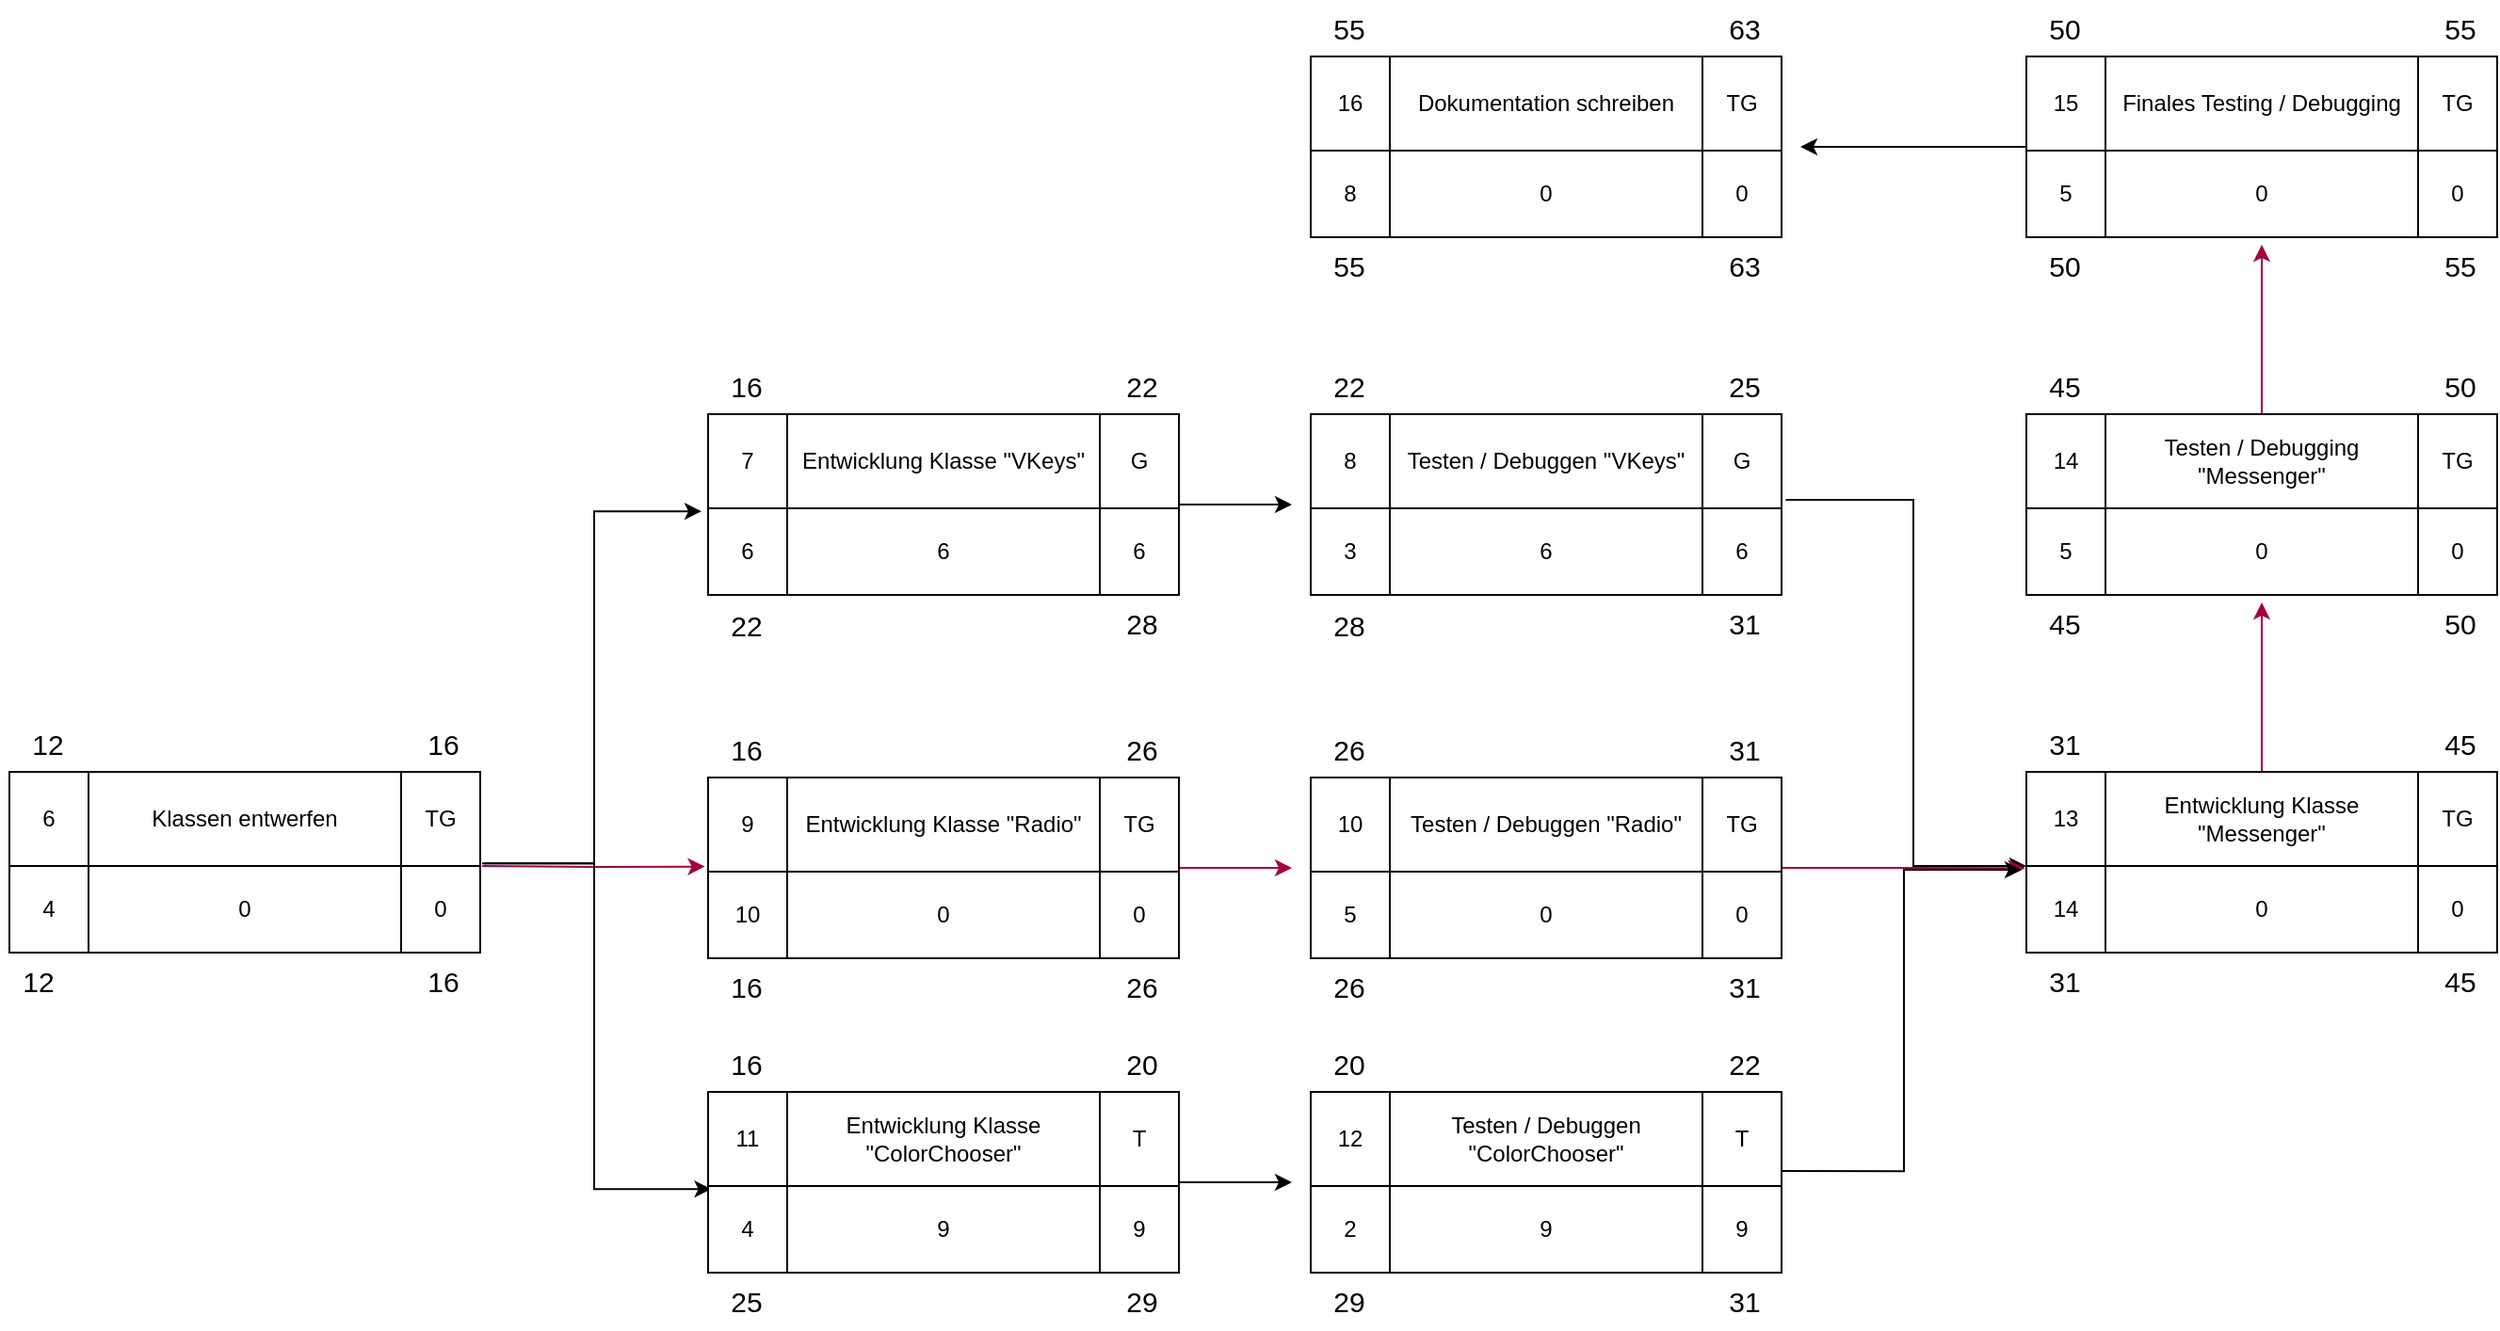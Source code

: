 <mxfile version="20.8.5" type="device"><diagram id="IZnDAe7LACGxGKt0NqC0" name="Seite-1"><mxGraphModel dx="1387" dy="796" grid="1" gridSize="10" guides="1" tooltips="1" connect="1" arrows="1" fold="1" page="1" pageScale="1" pageWidth="827" pageHeight="1169" math="0" shadow="0"><root><mxCell id="0"/><mxCell id="1" parent="0"/><mxCell id="nEmXwftQID9QeCHpnk4S-158" style="edgeStyle=orthogonalEdgeStyle;rounded=0;orthogonalLoop=1;jettySize=auto;html=1;entryX=-0.007;entryY=0.946;entryDx=0;entryDy=0;entryPerimeter=0;fillColor=#d80073;strokeColor=#A50040;" parent="1" target="nEmXwftQID9QeCHpnk4S-204" edge="1"><mxGeometry relative="1" as="geometry"><mxPoint x="396" y="598.0" as="targetPoint"/><mxPoint x="286" y="600" as="sourcePoint"/></mxGeometry></mxCell><mxCell id="nEmXwftQID9QeCHpnk4S-159" style="edgeStyle=orthogonalEdgeStyle;rounded=0;orthogonalLoop=1;jettySize=auto;html=1;entryX=-0.014;entryY=0.035;entryDx=0;entryDy=0;entryPerimeter=0;exitX=1.008;exitY=-0.031;exitDx=0;exitDy=0;exitPerimeter=0;" parent="1" source="nEmXwftQID9QeCHpnk4S-166" target="nEmXwftQID9QeCHpnk4S-180" edge="1"><mxGeometry relative="1" as="geometry"/></mxCell><mxCell id="nEmXwftQID9QeCHpnk4S-160" style="edgeStyle=orthogonalEdgeStyle;rounded=0;orthogonalLoop=1;jettySize=auto;html=1;entryX=0.007;entryY=0.035;entryDx=0;entryDy=0;entryPerimeter=0;exitX=1.004;exitY=-0.031;exitDx=0;exitDy=0;exitPerimeter=0;" parent="1" source="nEmXwftQID9QeCHpnk4S-166" target="nEmXwftQID9QeCHpnk4S-194" edge="1"><mxGeometry relative="1" as="geometry"/></mxCell><mxCell id="nEmXwftQID9QeCHpnk4S-161" value="" style="shape=table;html=1;whiteSpace=wrap;startSize=0;container=1;collapsible=0;childLayout=tableLayout;labelBackgroundColor=none;" parent="1" vertex="1"><mxGeometry x="35" y="550" width="250" height="96" as="geometry"/></mxCell><mxCell id="nEmXwftQID9QeCHpnk4S-162" value="" style="shape=tableRow;horizontal=0;startSize=0;swimlaneHead=0;swimlaneBody=0;top=0;left=0;bottom=0;right=0;collapsible=0;dropTarget=0;fillColor=none;points=[[0,0.5],[1,0.5]];portConstraint=eastwest;labelBackgroundColor=none;" parent="nEmXwftQID9QeCHpnk4S-161" vertex="1"><mxGeometry width="250" height="50" as="geometry"/></mxCell><mxCell id="nEmXwftQID9QeCHpnk4S-163" value="6" style="shape=partialRectangle;html=1;whiteSpace=wrap;connectable=0;fillColor=none;top=0;left=0;bottom=0;right=0;overflow=hidden;labelBackgroundColor=none;" parent="nEmXwftQID9QeCHpnk4S-162" vertex="1"><mxGeometry width="42" height="50" as="geometry"><mxRectangle width="42" height="50" as="alternateBounds"/></mxGeometry></mxCell><mxCell id="nEmXwftQID9QeCHpnk4S-164" value="Klassen entwerfen" style="shape=partialRectangle;html=1;whiteSpace=wrap;connectable=0;fillColor=none;top=0;left=0;bottom=0;right=0;overflow=hidden;labelBackgroundColor=none;" parent="nEmXwftQID9QeCHpnk4S-162" vertex="1"><mxGeometry x="42" width="166" height="50" as="geometry"><mxRectangle width="166" height="50" as="alternateBounds"/></mxGeometry></mxCell><mxCell id="nEmXwftQID9QeCHpnk4S-165" value="TG" style="shape=partialRectangle;html=1;whiteSpace=wrap;connectable=0;fillColor=none;top=0;left=0;bottom=0;right=0;overflow=hidden;labelBackgroundColor=none;" parent="nEmXwftQID9QeCHpnk4S-162" vertex="1"><mxGeometry x="208" width="42" height="50" as="geometry"><mxRectangle width="42" height="50" as="alternateBounds"/></mxGeometry></mxCell><mxCell id="nEmXwftQID9QeCHpnk4S-166" value="" style="shape=tableRow;horizontal=0;startSize=0;swimlaneHead=0;swimlaneBody=0;top=0;left=0;bottom=0;right=0;collapsible=0;dropTarget=0;fillColor=none;points=[[0,0.5],[1,0.5]];portConstraint=eastwest;labelBackgroundColor=none;" parent="nEmXwftQID9QeCHpnk4S-161" vertex="1"><mxGeometry y="50" width="250" height="46" as="geometry"/></mxCell><mxCell id="nEmXwftQID9QeCHpnk4S-167" value="4" style="shape=partialRectangle;html=1;whiteSpace=wrap;connectable=0;fillColor=none;top=0;left=0;bottom=0;right=0;overflow=hidden;labelBackgroundColor=none;" parent="nEmXwftQID9QeCHpnk4S-166" vertex="1"><mxGeometry width="42" height="46" as="geometry"><mxRectangle width="42" height="46" as="alternateBounds"/></mxGeometry></mxCell><mxCell id="nEmXwftQID9QeCHpnk4S-168" value="0" style="shape=partialRectangle;html=1;whiteSpace=wrap;connectable=0;fillColor=none;top=0;left=0;bottom=0;right=0;overflow=hidden;labelBackgroundColor=none;" parent="nEmXwftQID9QeCHpnk4S-166" vertex="1"><mxGeometry x="42" width="166" height="46" as="geometry"><mxRectangle width="166" height="46" as="alternateBounds"/></mxGeometry></mxCell><mxCell id="nEmXwftQID9QeCHpnk4S-169" value="0" style="shape=partialRectangle;html=1;whiteSpace=wrap;connectable=0;fillColor=none;top=0;left=0;bottom=0;right=0;overflow=hidden;labelBackgroundColor=none;" parent="nEmXwftQID9QeCHpnk4S-166" vertex="1"><mxGeometry x="208" width="42" height="46" as="geometry"><mxRectangle width="42" height="46" as="alternateBounds"/></mxGeometry></mxCell><mxCell id="nEmXwftQID9QeCHpnk4S-170" value="12" style="text;html=1;align=center;verticalAlign=middle;resizable=0;points=[];autosize=1;strokeColor=none;fillColor=none;fontSize=15;labelBackgroundColor=none;" parent="1" vertex="1"><mxGeometry x="35" y="520" width="40" height="30" as="geometry"/></mxCell><mxCell id="nEmXwftQID9QeCHpnk4S-171" value="12" style="text;html=1;align=center;verticalAlign=middle;resizable=0;points=[];autosize=1;strokeColor=none;fillColor=none;fontSize=15;labelBackgroundColor=none;" parent="1" vertex="1"><mxGeometry x="30" y="646" width="40" height="30" as="geometry"/></mxCell><mxCell id="nEmXwftQID9QeCHpnk4S-172" value="16" style="text;html=1;align=center;verticalAlign=middle;resizable=0;points=[];autosize=1;strokeColor=none;fillColor=none;fontSize=15;labelBackgroundColor=none;" parent="1" vertex="1"><mxGeometry x="245" y="646" width="40" height="30" as="geometry"/></mxCell><mxCell id="nEmXwftQID9QeCHpnk4S-173" value="16" style="text;html=1;align=center;verticalAlign=middle;resizable=0;points=[];autosize=1;strokeColor=none;fillColor=none;fontSize=15;labelBackgroundColor=none;" parent="1" vertex="1"><mxGeometry x="245" y="520" width="40" height="30" as="geometry"/></mxCell><mxCell id="nEmXwftQID9QeCHpnk4S-174" style="edgeStyle=orthogonalEdgeStyle;rounded=0;orthogonalLoop=1;jettySize=auto;html=1;" parent="1" source="nEmXwftQID9QeCHpnk4S-175" edge="1"><mxGeometry relative="1" as="geometry"><mxPoint x="716" y="408" as="targetPoint"/></mxGeometry></mxCell><mxCell id="nEmXwftQID9QeCHpnk4S-175" value="" style="shape=table;html=1;whiteSpace=wrap;startSize=0;container=1;collapsible=0;childLayout=tableLayout;labelBackgroundColor=none;" parent="1" vertex="1"><mxGeometry x="406" y="360" width="250" height="96" as="geometry"/></mxCell><mxCell id="nEmXwftQID9QeCHpnk4S-176" value="" style="shape=tableRow;horizontal=0;startSize=0;swimlaneHead=0;swimlaneBody=0;top=0;left=0;bottom=0;right=0;collapsible=0;dropTarget=0;fillColor=none;points=[[0,0.5],[1,0.5]];portConstraint=eastwest;labelBackgroundColor=none;" parent="nEmXwftQID9QeCHpnk4S-175" vertex="1"><mxGeometry width="250" height="50" as="geometry"/></mxCell><mxCell id="nEmXwftQID9QeCHpnk4S-177" value="7" style="shape=partialRectangle;html=1;whiteSpace=wrap;connectable=0;fillColor=none;top=0;left=0;bottom=0;right=0;overflow=hidden;labelBackgroundColor=none;" parent="nEmXwftQID9QeCHpnk4S-176" vertex="1"><mxGeometry width="42" height="50" as="geometry"><mxRectangle width="42" height="50" as="alternateBounds"/></mxGeometry></mxCell><mxCell id="nEmXwftQID9QeCHpnk4S-178" value="Entwicklung Klasse &quot;VKeys&quot;" style="shape=partialRectangle;html=1;whiteSpace=wrap;connectable=0;fillColor=none;top=0;left=0;bottom=0;right=0;overflow=hidden;labelBackgroundColor=none;" parent="nEmXwftQID9QeCHpnk4S-176" vertex="1"><mxGeometry x="42" width="166" height="50" as="geometry"><mxRectangle width="166" height="50" as="alternateBounds"/></mxGeometry></mxCell><mxCell id="nEmXwftQID9QeCHpnk4S-179" value="G" style="shape=partialRectangle;html=1;whiteSpace=wrap;connectable=0;fillColor=none;top=0;left=0;bottom=0;right=0;overflow=hidden;labelBackgroundColor=none;" parent="nEmXwftQID9QeCHpnk4S-176" vertex="1"><mxGeometry x="208" width="42" height="50" as="geometry"><mxRectangle width="42" height="50" as="alternateBounds"/></mxGeometry></mxCell><mxCell id="nEmXwftQID9QeCHpnk4S-180" value="" style="shape=tableRow;horizontal=0;startSize=0;swimlaneHead=0;swimlaneBody=0;top=0;left=0;bottom=0;right=0;collapsible=0;dropTarget=0;fillColor=none;points=[[0,0.5],[1,0.5]];portConstraint=eastwest;labelBackgroundColor=none;" parent="nEmXwftQID9QeCHpnk4S-175" vertex="1"><mxGeometry y="50" width="250" height="46" as="geometry"/></mxCell><mxCell id="nEmXwftQID9QeCHpnk4S-181" value="6" style="shape=partialRectangle;html=1;whiteSpace=wrap;connectable=0;fillColor=none;top=0;left=0;bottom=0;right=0;overflow=hidden;labelBackgroundColor=none;" parent="nEmXwftQID9QeCHpnk4S-180" vertex="1"><mxGeometry width="42" height="46" as="geometry"><mxRectangle width="42" height="46" as="alternateBounds"/></mxGeometry></mxCell><mxCell id="nEmXwftQID9QeCHpnk4S-182" value="6" style="shape=partialRectangle;html=1;whiteSpace=wrap;connectable=0;fillColor=none;top=0;left=0;bottom=0;right=0;overflow=hidden;labelBackgroundColor=none;" parent="nEmXwftQID9QeCHpnk4S-180" vertex="1"><mxGeometry x="42" width="166" height="46" as="geometry"><mxRectangle width="166" height="46" as="alternateBounds"/></mxGeometry></mxCell><mxCell id="nEmXwftQID9QeCHpnk4S-183" value="6" style="shape=partialRectangle;html=1;whiteSpace=wrap;connectable=0;fillColor=none;top=0;left=0;bottom=0;right=0;overflow=hidden;labelBackgroundColor=none;" parent="nEmXwftQID9QeCHpnk4S-180" vertex="1"><mxGeometry x="208" width="42" height="46" as="geometry"><mxRectangle width="42" height="46" as="alternateBounds"/></mxGeometry></mxCell><mxCell id="nEmXwftQID9QeCHpnk4S-184" value="16" style="text;html=1;align=center;verticalAlign=middle;resizable=0;points=[];autosize=1;strokeColor=none;fillColor=none;fontSize=15;labelBackgroundColor=none;" parent="1" vertex="1"><mxGeometry x="406" y="330" width="40" height="30" as="geometry"/></mxCell><mxCell id="nEmXwftQID9QeCHpnk4S-185" value="22" style="text;html=1;align=center;verticalAlign=middle;resizable=0;points=[];autosize=1;strokeColor=none;fillColor=none;fontSize=15;labelBackgroundColor=none;" parent="1" vertex="1"><mxGeometry x="406" y="457" width="40" height="30" as="geometry"/></mxCell><mxCell id="nEmXwftQID9QeCHpnk4S-186" value="28" style="text;html=1;align=center;verticalAlign=middle;resizable=0;points=[];autosize=1;strokeColor=none;fillColor=none;fontSize=15;labelBackgroundColor=none;" parent="1" vertex="1"><mxGeometry x="616" y="456" width="40" height="30" as="geometry"/></mxCell><mxCell id="nEmXwftQID9QeCHpnk4S-187" value="22" style="text;html=1;align=center;verticalAlign=middle;resizable=0;points=[];autosize=1;strokeColor=none;fillColor=none;fontSize=15;labelBackgroundColor=none;" parent="1" vertex="1"><mxGeometry x="616" y="330" width="40" height="30" as="geometry"/></mxCell><mxCell id="nEmXwftQID9QeCHpnk4S-188" style="edgeStyle=orthogonalEdgeStyle;rounded=0;orthogonalLoop=1;jettySize=auto;html=1;" parent="1" source="nEmXwftQID9QeCHpnk4S-189" edge="1"><mxGeometry relative="1" as="geometry"><mxPoint x="716" y="768" as="targetPoint"/></mxGeometry></mxCell><mxCell id="nEmXwftQID9QeCHpnk4S-189" value="" style="shape=table;html=1;whiteSpace=wrap;startSize=0;container=1;collapsible=0;childLayout=tableLayout;labelBackgroundColor=none;" parent="1" vertex="1"><mxGeometry x="406" y="720" width="250" height="96" as="geometry"/></mxCell><mxCell id="nEmXwftQID9QeCHpnk4S-190" value="" style="shape=tableRow;horizontal=0;startSize=0;swimlaneHead=0;swimlaneBody=0;top=0;left=0;bottom=0;right=0;collapsible=0;dropTarget=0;fillColor=none;points=[[0,0.5],[1,0.5]];portConstraint=eastwest;labelBackgroundColor=none;" parent="nEmXwftQID9QeCHpnk4S-189" vertex="1"><mxGeometry width="250" height="50" as="geometry"/></mxCell><mxCell id="nEmXwftQID9QeCHpnk4S-191" value="11" style="shape=partialRectangle;html=1;whiteSpace=wrap;connectable=0;fillColor=none;top=0;left=0;bottom=0;right=0;overflow=hidden;labelBackgroundColor=none;" parent="nEmXwftQID9QeCHpnk4S-190" vertex="1"><mxGeometry width="42" height="50" as="geometry"><mxRectangle width="42" height="50" as="alternateBounds"/></mxGeometry></mxCell><mxCell id="nEmXwftQID9QeCHpnk4S-192" value="Entwicklung Klasse &quot;ColorChooser&quot;" style="shape=partialRectangle;html=1;whiteSpace=wrap;connectable=0;fillColor=none;top=0;left=0;bottom=0;right=0;overflow=hidden;labelBackgroundColor=none;" parent="nEmXwftQID9QeCHpnk4S-190" vertex="1"><mxGeometry x="42" width="166" height="50" as="geometry"><mxRectangle width="166" height="50" as="alternateBounds"/></mxGeometry></mxCell><mxCell id="nEmXwftQID9QeCHpnk4S-193" value="T" style="shape=partialRectangle;html=1;whiteSpace=wrap;connectable=0;fillColor=none;top=0;left=0;bottom=0;right=0;overflow=hidden;labelBackgroundColor=none;" parent="nEmXwftQID9QeCHpnk4S-190" vertex="1"><mxGeometry x="208" width="42" height="50" as="geometry"><mxRectangle width="42" height="50" as="alternateBounds"/></mxGeometry></mxCell><mxCell id="nEmXwftQID9QeCHpnk4S-194" value="" style="shape=tableRow;horizontal=0;startSize=0;swimlaneHead=0;swimlaneBody=0;top=0;left=0;bottom=0;right=0;collapsible=0;dropTarget=0;fillColor=none;points=[[0,0.5],[1,0.5]];portConstraint=eastwest;labelBackgroundColor=none;" parent="nEmXwftQID9QeCHpnk4S-189" vertex="1"><mxGeometry y="50" width="250" height="46" as="geometry"/></mxCell><mxCell id="nEmXwftQID9QeCHpnk4S-195" value="4" style="shape=partialRectangle;html=1;whiteSpace=wrap;connectable=0;fillColor=none;top=0;left=0;bottom=0;right=0;overflow=hidden;labelBackgroundColor=none;" parent="nEmXwftQID9QeCHpnk4S-194" vertex="1"><mxGeometry width="42" height="46" as="geometry"><mxRectangle width="42" height="46" as="alternateBounds"/></mxGeometry></mxCell><mxCell id="nEmXwftQID9QeCHpnk4S-196" value="9" style="shape=partialRectangle;html=1;whiteSpace=wrap;connectable=0;fillColor=none;top=0;left=0;bottom=0;right=0;overflow=hidden;labelBackgroundColor=none;" parent="nEmXwftQID9QeCHpnk4S-194" vertex="1"><mxGeometry x="42" width="166" height="46" as="geometry"><mxRectangle width="166" height="46" as="alternateBounds"/></mxGeometry></mxCell><mxCell id="nEmXwftQID9QeCHpnk4S-197" value="9" style="shape=partialRectangle;html=1;whiteSpace=wrap;connectable=0;fillColor=none;top=0;left=0;bottom=0;right=0;overflow=hidden;labelBackgroundColor=none;" parent="nEmXwftQID9QeCHpnk4S-194" vertex="1"><mxGeometry x="208" width="42" height="46" as="geometry"><mxRectangle width="42" height="46" as="alternateBounds"/></mxGeometry></mxCell><mxCell id="nEmXwftQID9QeCHpnk4S-198" value="16" style="text;html=1;align=center;verticalAlign=middle;resizable=0;points=[];autosize=1;strokeColor=none;fillColor=none;fontSize=15;labelBackgroundColor=none;" parent="1" vertex="1"><mxGeometry x="406" y="690" width="40" height="30" as="geometry"/></mxCell><mxCell id="nEmXwftQID9QeCHpnk4S-199" value="25" style="text;html=1;align=center;verticalAlign=middle;resizable=0;points=[];autosize=1;strokeColor=none;fillColor=none;fontSize=15;labelBackgroundColor=none;" parent="1" vertex="1"><mxGeometry x="406" y="816" width="40" height="30" as="geometry"/></mxCell><mxCell id="nEmXwftQID9QeCHpnk4S-200" value="29" style="text;html=1;align=center;verticalAlign=middle;resizable=0;points=[];autosize=1;strokeColor=none;fillColor=none;fontSize=15;labelBackgroundColor=none;" parent="1" vertex="1"><mxGeometry x="616" y="816" width="40" height="30" as="geometry"/></mxCell><mxCell id="nEmXwftQID9QeCHpnk4S-201" value="20" style="text;html=1;align=center;verticalAlign=middle;resizable=0;points=[];autosize=1;strokeColor=none;fillColor=none;fontSize=15;labelBackgroundColor=none;" parent="1" vertex="1"><mxGeometry x="616" y="690" width="40" height="30" as="geometry"/></mxCell><mxCell id="nEmXwftQID9QeCHpnk4S-202" style="edgeStyle=orthogonalEdgeStyle;rounded=0;orthogonalLoop=1;jettySize=auto;html=1;fillColor=#d80073;strokeColor=#A50040;" parent="1" source="nEmXwftQID9QeCHpnk4S-203" edge="1"><mxGeometry relative="1" as="geometry"><mxPoint x="716" y="601" as="targetPoint"/></mxGeometry></mxCell><mxCell id="nEmXwftQID9QeCHpnk4S-203" value="" style="shape=table;html=1;whiteSpace=wrap;startSize=0;container=1;collapsible=0;childLayout=tableLayout;labelBackgroundColor=none;" parent="1" vertex="1"><mxGeometry x="406" y="553" width="250" height="96" as="geometry"/></mxCell><mxCell id="nEmXwftQID9QeCHpnk4S-204" value="" style="shape=tableRow;horizontal=0;startSize=0;swimlaneHead=0;swimlaneBody=0;top=0;left=0;bottom=0;right=0;collapsible=0;dropTarget=0;fillColor=none;points=[[0,0.5],[1,0.5]];portConstraint=eastwest;labelBackgroundColor=none;" parent="nEmXwftQID9QeCHpnk4S-203" vertex="1"><mxGeometry width="250" height="50" as="geometry"/></mxCell><mxCell id="nEmXwftQID9QeCHpnk4S-205" value="9" style="shape=partialRectangle;html=1;whiteSpace=wrap;connectable=0;fillColor=none;top=0;left=0;bottom=0;right=0;overflow=hidden;labelBackgroundColor=none;" parent="nEmXwftQID9QeCHpnk4S-204" vertex="1"><mxGeometry width="42" height="50" as="geometry"><mxRectangle width="42" height="50" as="alternateBounds"/></mxGeometry></mxCell><mxCell id="nEmXwftQID9QeCHpnk4S-206" value="Entwicklung Klasse &quot;Radio&quot;" style="shape=partialRectangle;html=1;whiteSpace=wrap;connectable=0;fillColor=none;top=0;left=0;bottom=0;right=0;overflow=hidden;labelBackgroundColor=none;" parent="nEmXwftQID9QeCHpnk4S-204" vertex="1"><mxGeometry x="42" width="166" height="50" as="geometry"><mxRectangle width="166" height="50" as="alternateBounds"/></mxGeometry></mxCell><mxCell id="nEmXwftQID9QeCHpnk4S-207" value="TG" style="shape=partialRectangle;html=1;whiteSpace=wrap;connectable=0;fillColor=none;top=0;left=0;bottom=0;right=0;overflow=hidden;labelBackgroundColor=none;" parent="nEmXwftQID9QeCHpnk4S-204" vertex="1"><mxGeometry x="208" width="42" height="50" as="geometry"><mxRectangle width="42" height="50" as="alternateBounds"/></mxGeometry></mxCell><mxCell id="nEmXwftQID9QeCHpnk4S-208" value="" style="shape=tableRow;horizontal=0;startSize=0;swimlaneHead=0;swimlaneBody=0;top=0;left=0;bottom=0;right=0;collapsible=0;dropTarget=0;fillColor=none;points=[[0,0.5],[1,0.5]];portConstraint=eastwest;labelBackgroundColor=none;" parent="nEmXwftQID9QeCHpnk4S-203" vertex="1"><mxGeometry y="50" width="250" height="46" as="geometry"/></mxCell><mxCell id="nEmXwftQID9QeCHpnk4S-209" value="10" style="shape=partialRectangle;html=1;whiteSpace=wrap;connectable=0;fillColor=none;top=0;left=0;bottom=0;right=0;overflow=hidden;labelBackgroundColor=none;" parent="nEmXwftQID9QeCHpnk4S-208" vertex="1"><mxGeometry width="42" height="46" as="geometry"><mxRectangle width="42" height="46" as="alternateBounds"/></mxGeometry></mxCell><mxCell id="nEmXwftQID9QeCHpnk4S-210" value="0" style="shape=partialRectangle;html=1;whiteSpace=wrap;connectable=0;fillColor=none;top=0;left=0;bottom=0;right=0;overflow=hidden;labelBackgroundColor=none;" parent="nEmXwftQID9QeCHpnk4S-208" vertex="1"><mxGeometry x="42" width="166" height="46" as="geometry"><mxRectangle width="166" height="46" as="alternateBounds"/></mxGeometry></mxCell><mxCell id="nEmXwftQID9QeCHpnk4S-211" value="0" style="shape=partialRectangle;html=1;whiteSpace=wrap;connectable=0;fillColor=none;top=0;left=0;bottom=0;right=0;overflow=hidden;labelBackgroundColor=none;" parent="nEmXwftQID9QeCHpnk4S-208" vertex="1"><mxGeometry x="208" width="42" height="46" as="geometry"><mxRectangle width="42" height="46" as="alternateBounds"/></mxGeometry></mxCell><mxCell id="nEmXwftQID9QeCHpnk4S-212" value="16" style="text;html=1;align=center;verticalAlign=middle;resizable=0;points=[];autosize=1;strokeColor=none;fillColor=none;fontSize=15;labelBackgroundColor=none;" parent="1" vertex="1"><mxGeometry x="406" y="523" width="40" height="30" as="geometry"/></mxCell><mxCell id="nEmXwftQID9QeCHpnk4S-213" value="16" style="text;html=1;align=center;verticalAlign=middle;resizable=0;points=[];autosize=1;strokeColor=none;fillColor=none;fontSize=15;labelBackgroundColor=none;" parent="1" vertex="1"><mxGeometry x="406" y="649" width="40" height="30" as="geometry"/></mxCell><mxCell id="nEmXwftQID9QeCHpnk4S-214" value="26" style="text;html=1;align=center;verticalAlign=middle;resizable=0;points=[];autosize=1;strokeColor=none;fillColor=none;fontSize=15;labelBackgroundColor=none;" parent="1" vertex="1"><mxGeometry x="616" y="649" width="40" height="30" as="geometry"/></mxCell><mxCell id="nEmXwftQID9QeCHpnk4S-215" value="26" style="text;html=1;align=center;verticalAlign=middle;resizable=0;points=[];autosize=1;strokeColor=none;fillColor=none;fontSize=15;labelBackgroundColor=none;" parent="1" vertex="1"><mxGeometry x="616" y="523" width="40" height="30" as="geometry"/></mxCell><mxCell id="nEmXwftQID9QeCHpnk4S-216" style="edgeStyle=orthogonalEdgeStyle;rounded=0;orthogonalLoop=1;jettySize=auto;html=1;fillColor=#d80073;strokeColor=#A50040;" parent="1" source="nEmXwftQID9QeCHpnk4S-217" edge="1"><mxGeometry relative="1" as="geometry"><mxPoint x="1231" y="460" as="targetPoint"/></mxGeometry></mxCell><mxCell id="nEmXwftQID9QeCHpnk4S-217" value="" style="shape=table;html=1;whiteSpace=wrap;startSize=0;container=1;collapsible=0;childLayout=tableLayout;labelBackgroundColor=none;" parent="1" vertex="1"><mxGeometry x="1106" y="550" width="250" height="96" as="geometry"/></mxCell><mxCell id="nEmXwftQID9QeCHpnk4S-218" value="" style="shape=tableRow;horizontal=0;startSize=0;swimlaneHead=0;swimlaneBody=0;top=0;left=0;bottom=0;right=0;collapsible=0;dropTarget=0;fillColor=none;points=[[0,0.5],[1,0.5]];portConstraint=eastwest;labelBackgroundColor=none;" parent="nEmXwftQID9QeCHpnk4S-217" vertex="1"><mxGeometry width="250" height="50" as="geometry"/></mxCell><mxCell id="nEmXwftQID9QeCHpnk4S-219" value="13" style="shape=partialRectangle;html=1;whiteSpace=wrap;connectable=0;fillColor=none;top=0;left=0;bottom=0;right=0;overflow=hidden;labelBackgroundColor=none;" parent="nEmXwftQID9QeCHpnk4S-218" vertex="1"><mxGeometry width="42" height="50" as="geometry"><mxRectangle width="42" height="50" as="alternateBounds"/></mxGeometry></mxCell><mxCell id="nEmXwftQID9QeCHpnk4S-220" value="Entwicklung Klasse &quot;Messenger&quot;" style="shape=partialRectangle;html=1;whiteSpace=wrap;connectable=0;fillColor=none;top=0;left=0;bottom=0;right=0;overflow=hidden;labelBackgroundColor=none;" parent="nEmXwftQID9QeCHpnk4S-218" vertex="1"><mxGeometry x="42" width="166" height="50" as="geometry"><mxRectangle width="166" height="50" as="alternateBounds"/></mxGeometry></mxCell><mxCell id="nEmXwftQID9QeCHpnk4S-221" value="TG" style="shape=partialRectangle;html=1;whiteSpace=wrap;connectable=0;fillColor=none;top=0;left=0;bottom=0;right=0;overflow=hidden;labelBackgroundColor=none;" parent="nEmXwftQID9QeCHpnk4S-218" vertex="1"><mxGeometry x="208" width="42" height="50" as="geometry"><mxRectangle width="42" height="50" as="alternateBounds"/></mxGeometry></mxCell><mxCell id="nEmXwftQID9QeCHpnk4S-222" value="" style="shape=tableRow;horizontal=0;startSize=0;swimlaneHead=0;swimlaneBody=0;top=0;left=0;bottom=0;right=0;collapsible=0;dropTarget=0;fillColor=none;points=[[0,0.5],[1,0.5]];portConstraint=eastwest;labelBackgroundColor=none;" parent="nEmXwftQID9QeCHpnk4S-217" vertex="1"><mxGeometry y="50" width="250" height="46" as="geometry"/></mxCell><mxCell id="nEmXwftQID9QeCHpnk4S-223" value="14" style="shape=partialRectangle;html=1;whiteSpace=wrap;connectable=0;fillColor=none;top=0;left=0;bottom=0;right=0;overflow=hidden;labelBackgroundColor=none;" parent="nEmXwftQID9QeCHpnk4S-222" vertex="1"><mxGeometry width="42" height="46" as="geometry"><mxRectangle width="42" height="46" as="alternateBounds"/></mxGeometry></mxCell><mxCell id="nEmXwftQID9QeCHpnk4S-224" value="0" style="shape=partialRectangle;html=1;whiteSpace=wrap;connectable=0;fillColor=none;top=0;left=0;bottom=0;right=0;overflow=hidden;labelBackgroundColor=none;" parent="nEmXwftQID9QeCHpnk4S-222" vertex="1"><mxGeometry x="42" width="166" height="46" as="geometry"><mxRectangle width="166" height="46" as="alternateBounds"/></mxGeometry></mxCell><mxCell id="nEmXwftQID9QeCHpnk4S-225" value="0" style="shape=partialRectangle;html=1;whiteSpace=wrap;connectable=0;fillColor=none;top=0;left=0;bottom=0;right=0;overflow=hidden;labelBackgroundColor=none;" parent="nEmXwftQID9QeCHpnk4S-222" vertex="1"><mxGeometry x="208" width="42" height="46" as="geometry"><mxRectangle width="42" height="46" as="alternateBounds"/></mxGeometry></mxCell><mxCell id="nEmXwftQID9QeCHpnk4S-226" value="31" style="text;html=1;align=center;verticalAlign=middle;resizable=0;points=[];autosize=1;strokeColor=none;fillColor=none;fontSize=15;labelBackgroundColor=none;" parent="1" vertex="1"><mxGeometry x="1106" y="520" width="40" height="30" as="geometry"/></mxCell><mxCell id="nEmXwftQID9QeCHpnk4S-227" value="31" style="text;html=1;align=center;verticalAlign=middle;resizable=0;points=[];autosize=1;strokeColor=none;fillColor=none;fontSize=15;labelBackgroundColor=none;" parent="1" vertex="1"><mxGeometry x="1106" y="646" width="40" height="30" as="geometry"/></mxCell><mxCell id="nEmXwftQID9QeCHpnk4S-228" value="45" style="text;html=1;align=center;verticalAlign=middle;resizable=0;points=[];autosize=1;strokeColor=none;fillColor=none;fontSize=15;labelBackgroundColor=none;" parent="1" vertex="1"><mxGeometry x="1316" y="646" width="40" height="30" as="geometry"/></mxCell><mxCell id="nEmXwftQID9QeCHpnk4S-229" value="45" style="text;html=1;align=center;verticalAlign=middle;resizable=0;points=[];autosize=1;strokeColor=none;fillColor=none;fontSize=15;labelBackgroundColor=none;" parent="1" vertex="1"><mxGeometry x="1316" y="520" width="40" height="30" as="geometry"/></mxCell><mxCell id="nEmXwftQID9QeCHpnk4S-230" style="edgeStyle=orthogonalEdgeStyle;rounded=0;orthogonalLoop=1;jettySize=auto;html=1;exitX=1.009;exitY=0.91;exitDx=0;exitDy=0;exitPerimeter=0;" parent="1" source="nEmXwftQID9QeCHpnk4S-232" edge="1"><mxGeometry relative="1" as="geometry"><mxPoint x="1106" y="600" as="targetPoint"/><Array as="points"><mxPoint x="1046" y="406"/><mxPoint x="1046" y="600"/></Array></mxGeometry></mxCell><mxCell id="nEmXwftQID9QeCHpnk4S-231" value="" style="shape=table;html=1;whiteSpace=wrap;startSize=0;container=1;collapsible=0;childLayout=tableLayout;labelBackgroundColor=none;" parent="1" vertex="1"><mxGeometry x="726" y="360" width="250" height="96" as="geometry"/></mxCell><mxCell id="nEmXwftQID9QeCHpnk4S-232" value="" style="shape=tableRow;horizontal=0;startSize=0;swimlaneHead=0;swimlaneBody=0;top=0;left=0;bottom=0;right=0;collapsible=0;dropTarget=0;fillColor=none;points=[[0,0.5],[1,0.5]];portConstraint=eastwest;labelBackgroundColor=none;" parent="nEmXwftQID9QeCHpnk4S-231" vertex="1"><mxGeometry width="250" height="50" as="geometry"/></mxCell><mxCell id="nEmXwftQID9QeCHpnk4S-233" value="8" style="shape=partialRectangle;html=1;whiteSpace=wrap;connectable=0;fillColor=none;top=0;left=0;bottom=0;right=0;overflow=hidden;labelBackgroundColor=none;" parent="nEmXwftQID9QeCHpnk4S-232" vertex="1"><mxGeometry width="42" height="50" as="geometry"><mxRectangle width="42" height="50" as="alternateBounds"/></mxGeometry></mxCell><mxCell id="nEmXwftQID9QeCHpnk4S-234" value="Testen / Debuggen &quot;VKeys&quot;" style="shape=partialRectangle;html=1;whiteSpace=wrap;connectable=0;fillColor=none;top=0;left=0;bottom=0;right=0;overflow=hidden;labelBackgroundColor=none;" parent="nEmXwftQID9QeCHpnk4S-232" vertex="1"><mxGeometry x="42" width="166" height="50" as="geometry"><mxRectangle width="166" height="50" as="alternateBounds"/></mxGeometry></mxCell><mxCell id="nEmXwftQID9QeCHpnk4S-235" value="G" style="shape=partialRectangle;html=1;whiteSpace=wrap;connectable=0;fillColor=none;top=0;left=0;bottom=0;right=0;overflow=hidden;labelBackgroundColor=none;" parent="nEmXwftQID9QeCHpnk4S-232" vertex="1"><mxGeometry x="208" width="42" height="50" as="geometry"><mxRectangle width="42" height="50" as="alternateBounds"/></mxGeometry></mxCell><mxCell id="nEmXwftQID9QeCHpnk4S-236" value="" style="shape=tableRow;horizontal=0;startSize=0;swimlaneHead=0;swimlaneBody=0;top=0;left=0;bottom=0;right=0;collapsible=0;dropTarget=0;fillColor=none;points=[[0,0.5],[1,0.5]];portConstraint=eastwest;labelBackgroundColor=none;" parent="nEmXwftQID9QeCHpnk4S-231" vertex="1"><mxGeometry y="50" width="250" height="46" as="geometry"/></mxCell><mxCell id="nEmXwftQID9QeCHpnk4S-237" value="3" style="shape=partialRectangle;html=1;whiteSpace=wrap;connectable=0;fillColor=none;top=0;left=0;bottom=0;right=0;overflow=hidden;labelBackgroundColor=none;" parent="nEmXwftQID9QeCHpnk4S-236" vertex="1"><mxGeometry width="42" height="46" as="geometry"><mxRectangle width="42" height="46" as="alternateBounds"/></mxGeometry></mxCell><mxCell id="nEmXwftQID9QeCHpnk4S-238" value="6" style="shape=partialRectangle;html=1;whiteSpace=wrap;connectable=0;fillColor=none;top=0;left=0;bottom=0;right=0;overflow=hidden;labelBackgroundColor=none;" parent="nEmXwftQID9QeCHpnk4S-236" vertex="1"><mxGeometry x="42" width="166" height="46" as="geometry"><mxRectangle width="166" height="46" as="alternateBounds"/></mxGeometry></mxCell><mxCell id="nEmXwftQID9QeCHpnk4S-239" value="6" style="shape=partialRectangle;html=1;whiteSpace=wrap;connectable=0;fillColor=none;top=0;left=0;bottom=0;right=0;overflow=hidden;labelBackgroundColor=none;" parent="nEmXwftQID9QeCHpnk4S-236" vertex="1"><mxGeometry x="208" width="42" height="46" as="geometry"><mxRectangle width="42" height="46" as="alternateBounds"/></mxGeometry></mxCell><mxCell id="nEmXwftQID9QeCHpnk4S-240" value="22" style="text;html=1;align=center;verticalAlign=middle;resizable=0;points=[];autosize=1;strokeColor=none;fillColor=none;fontSize=15;labelBackgroundColor=none;" parent="1" vertex="1"><mxGeometry x="726" y="330" width="40" height="30" as="geometry"/></mxCell><mxCell id="nEmXwftQID9QeCHpnk4S-241" value="28" style="text;html=1;align=center;verticalAlign=middle;resizable=0;points=[];autosize=1;strokeColor=none;fillColor=none;fontSize=15;labelBackgroundColor=none;" parent="1" vertex="1"><mxGeometry x="726" y="457" width="40" height="30" as="geometry"/></mxCell><mxCell id="nEmXwftQID9QeCHpnk4S-242" value="31" style="text;html=1;align=center;verticalAlign=middle;resizable=0;points=[];autosize=1;strokeColor=none;fillColor=none;fontSize=15;labelBackgroundColor=none;" parent="1" vertex="1"><mxGeometry x="936" y="456" width="40" height="30" as="geometry"/></mxCell><mxCell id="nEmXwftQID9QeCHpnk4S-243" value="25" style="text;html=1;align=center;verticalAlign=middle;resizable=0;points=[];autosize=1;strokeColor=none;fillColor=none;fontSize=15;labelBackgroundColor=none;" parent="1" vertex="1"><mxGeometry x="936" y="330" width="40" height="30" as="geometry"/></mxCell><mxCell id="nEmXwftQID9QeCHpnk4S-244" style="edgeStyle=orthogonalEdgeStyle;rounded=0;orthogonalLoop=1;jettySize=auto;html=1;entryX=-0.003;entryY=0.026;entryDx=0;entryDy=0;entryPerimeter=0;fillColor=#d80073;strokeColor=#A50040;" parent="1" source="nEmXwftQID9QeCHpnk4S-245" target="nEmXwftQID9QeCHpnk4S-222" edge="1"><mxGeometry relative="1" as="geometry"/></mxCell><mxCell id="nEmXwftQID9QeCHpnk4S-245" value="" style="shape=table;html=1;whiteSpace=wrap;startSize=0;container=1;collapsible=0;childLayout=tableLayout;labelBackgroundColor=none;" parent="1" vertex="1"><mxGeometry x="726" y="553" width="250" height="96" as="geometry"/></mxCell><mxCell id="nEmXwftQID9QeCHpnk4S-246" value="" style="shape=tableRow;horizontal=0;startSize=0;swimlaneHead=0;swimlaneBody=0;top=0;left=0;bottom=0;right=0;collapsible=0;dropTarget=0;fillColor=none;points=[[0,0.5],[1,0.5]];portConstraint=eastwest;labelBackgroundColor=none;" parent="nEmXwftQID9QeCHpnk4S-245" vertex="1"><mxGeometry width="250" height="50" as="geometry"/></mxCell><mxCell id="nEmXwftQID9QeCHpnk4S-247" value="10" style="shape=partialRectangle;html=1;whiteSpace=wrap;connectable=0;fillColor=none;top=0;left=0;bottom=0;right=0;overflow=hidden;labelBackgroundColor=none;" parent="nEmXwftQID9QeCHpnk4S-246" vertex="1"><mxGeometry width="42" height="50" as="geometry"><mxRectangle width="42" height="50" as="alternateBounds"/></mxGeometry></mxCell><mxCell id="nEmXwftQID9QeCHpnk4S-248" value="Testen / Debuggen &quot;Radio&quot;" style="shape=partialRectangle;html=1;whiteSpace=wrap;connectable=0;fillColor=none;top=0;left=0;bottom=0;right=0;overflow=hidden;labelBackgroundColor=none;" parent="nEmXwftQID9QeCHpnk4S-246" vertex="1"><mxGeometry x="42" width="166" height="50" as="geometry"><mxRectangle width="166" height="50" as="alternateBounds"/></mxGeometry></mxCell><mxCell id="nEmXwftQID9QeCHpnk4S-249" value="TG" style="shape=partialRectangle;html=1;whiteSpace=wrap;connectable=0;fillColor=none;top=0;left=0;bottom=0;right=0;overflow=hidden;labelBackgroundColor=none;" parent="nEmXwftQID9QeCHpnk4S-246" vertex="1"><mxGeometry x="208" width="42" height="50" as="geometry"><mxRectangle width="42" height="50" as="alternateBounds"/></mxGeometry></mxCell><mxCell id="nEmXwftQID9QeCHpnk4S-250" value="" style="shape=tableRow;horizontal=0;startSize=0;swimlaneHead=0;swimlaneBody=0;top=0;left=0;bottom=0;right=0;collapsible=0;dropTarget=0;fillColor=none;points=[[0,0.5],[1,0.5]];portConstraint=eastwest;labelBackgroundColor=none;" parent="nEmXwftQID9QeCHpnk4S-245" vertex="1"><mxGeometry y="50" width="250" height="46" as="geometry"/></mxCell><mxCell id="nEmXwftQID9QeCHpnk4S-251" value="5" style="shape=partialRectangle;html=1;whiteSpace=wrap;connectable=0;fillColor=none;top=0;left=0;bottom=0;right=0;overflow=hidden;labelBackgroundColor=none;" parent="nEmXwftQID9QeCHpnk4S-250" vertex="1"><mxGeometry width="42" height="46" as="geometry"><mxRectangle width="42" height="46" as="alternateBounds"/></mxGeometry></mxCell><mxCell id="nEmXwftQID9QeCHpnk4S-252" value="0" style="shape=partialRectangle;html=1;whiteSpace=wrap;connectable=0;fillColor=none;top=0;left=0;bottom=0;right=0;overflow=hidden;labelBackgroundColor=none;" parent="nEmXwftQID9QeCHpnk4S-250" vertex="1"><mxGeometry x="42" width="166" height="46" as="geometry"><mxRectangle width="166" height="46" as="alternateBounds"/></mxGeometry></mxCell><mxCell id="nEmXwftQID9QeCHpnk4S-253" value="0" style="shape=partialRectangle;html=1;whiteSpace=wrap;connectable=0;fillColor=none;top=0;left=0;bottom=0;right=0;overflow=hidden;labelBackgroundColor=none;" parent="nEmXwftQID9QeCHpnk4S-250" vertex="1"><mxGeometry x="208" width="42" height="46" as="geometry"><mxRectangle width="42" height="46" as="alternateBounds"/></mxGeometry></mxCell><mxCell id="nEmXwftQID9QeCHpnk4S-254" value="26" style="text;html=1;align=center;verticalAlign=middle;resizable=0;points=[];autosize=1;strokeColor=none;fillColor=none;fontSize=15;labelBackgroundColor=none;" parent="1" vertex="1"><mxGeometry x="726" y="523" width="40" height="30" as="geometry"/></mxCell><mxCell id="nEmXwftQID9QeCHpnk4S-255" value="26" style="text;html=1;align=center;verticalAlign=middle;resizable=0;points=[];autosize=1;strokeColor=none;fillColor=none;fontSize=15;labelBackgroundColor=none;" parent="1" vertex="1"><mxGeometry x="726" y="649" width="40" height="30" as="geometry"/></mxCell><mxCell id="nEmXwftQID9QeCHpnk4S-256" value="31" style="text;html=1;align=center;verticalAlign=middle;resizable=0;points=[];autosize=1;strokeColor=none;fillColor=none;fontSize=15;labelBackgroundColor=none;" parent="1" vertex="1"><mxGeometry x="936" y="649" width="40" height="30" as="geometry"/></mxCell><mxCell id="nEmXwftQID9QeCHpnk4S-257" value="31" style="text;html=1;align=center;verticalAlign=middle;resizable=0;points=[];autosize=1;strokeColor=none;fillColor=none;fontSize=15;labelBackgroundColor=none;" parent="1" vertex="1"><mxGeometry x="936" y="523" width="40" height="30" as="geometry"/></mxCell><mxCell id="nEmXwftQID9QeCHpnk4S-258" style="edgeStyle=orthogonalEdgeStyle;rounded=0;orthogonalLoop=1;jettySize=auto;html=1;entryX=-0.01;entryY=0.044;entryDx=0;entryDy=0;entryPerimeter=0;exitX=0.998;exitY=0.841;exitDx=0;exitDy=0;exitPerimeter=0;" parent="1" source="nEmXwftQID9QeCHpnk4S-260" target="nEmXwftQID9QeCHpnk4S-222" edge="1"><mxGeometry relative="1" as="geometry"/></mxCell><mxCell id="nEmXwftQID9QeCHpnk4S-259" value="" style="shape=table;html=1;whiteSpace=wrap;startSize=0;container=1;collapsible=0;childLayout=tableLayout;labelBackgroundColor=none;" parent="1" vertex="1"><mxGeometry x="726" y="720" width="250" height="96" as="geometry"/></mxCell><mxCell id="nEmXwftQID9QeCHpnk4S-260" value="" style="shape=tableRow;horizontal=0;startSize=0;swimlaneHead=0;swimlaneBody=0;top=0;left=0;bottom=0;right=0;collapsible=0;dropTarget=0;fillColor=none;points=[[0,0.5],[1,0.5]];portConstraint=eastwest;labelBackgroundColor=none;" parent="nEmXwftQID9QeCHpnk4S-259" vertex="1"><mxGeometry width="250" height="50" as="geometry"/></mxCell><mxCell id="nEmXwftQID9QeCHpnk4S-261" value="12" style="shape=partialRectangle;html=1;whiteSpace=wrap;connectable=0;fillColor=none;top=0;left=0;bottom=0;right=0;overflow=hidden;labelBackgroundColor=none;" parent="nEmXwftQID9QeCHpnk4S-260" vertex="1"><mxGeometry width="42" height="50" as="geometry"><mxRectangle width="42" height="50" as="alternateBounds"/></mxGeometry></mxCell><mxCell id="nEmXwftQID9QeCHpnk4S-262" value="Testen / Debuggen &quot;ColorChooser&quot;" style="shape=partialRectangle;html=1;whiteSpace=wrap;connectable=0;fillColor=none;top=0;left=0;bottom=0;right=0;overflow=hidden;labelBackgroundColor=none;" parent="nEmXwftQID9QeCHpnk4S-260" vertex="1"><mxGeometry x="42" width="166" height="50" as="geometry"><mxRectangle width="166" height="50" as="alternateBounds"/></mxGeometry></mxCell><mxCell id="nEmXwftQID9QeCHpnk4S-263" value="T" style="shape=partialRectangle;html=1;whiteSpace=wrap;connectable=0;fillColor=none;top=0;left=0;bottom=0;right=0;overflow=hidden;labelBackgroundColor=none;" parent="nEmXwftQID9QeCHpnk4S-260" vertex="1"><mxGeometry x="208" width="42" height="50" as="geometry"><mxRectangle width="42" height="50" as="alternateBounds"/></mxGeometry></mxCell><mxCell id="nEmXwftQID9QeCHpnk4S-264" value="" style="shape=tableRow;horizontal=0;startSize=0;swimlaneHead=0;swimlaneBody=0;top=0;left=0;bottom=0;right=0;collapsible=0;dropTarget=0;fillColor=none;points=[[0,0.5],[1,0.5]];portConstraint=eastwest;labelBackgroundColor=none;" parent="nEmXwftQID9QeCHpnk4S-259" vertex="1"><mxGeometry y="50" width="250" height="46" as="geometry"/></mxCell><mxCell id="nEmXwftQID9QeCHpnk4S-265" value="2" style="shape=partialRectangle;html=1;whiteSpace=wrap;connectable=0;fillColor=none;top=0;left=0;bottom=0;right=0;overflow=hidden;labelBackgroundColor=none;" parent="nEmXwftQID9QeCHpnk4S-264" vertex="1"><mxGeometry width="42" height="46" as="geometry"><mxRectangle width="42" height="46" as="alternateBounds"/></mxGeometry></mxCell><mxCell id="nEmXwftQID9QeCHpnk4S-266" value="9" style="shape=partialRectangle;html=1;whiteSpace=wrap;connectable=0;fillColor=none;top=0;left=0;bottom=0;right=0;overflow=hidden;labelBackgroundColor=none;" parent="nEmXwftQID9QeCHpnk4S-264" vertex="1"><mxGeometry x="42" width="166" height="46" as="geometry"><mxRectangle width="166" height="46" as="alternateBounds"/></mxGeometry></mxCell><mxCell id="nEmXwftQID9QeCHpnk4S-267" value="9" style="shape=partialRectangle;html=1;whiteSpace=wrap;connectable=0;fillColor=none;top=0;left=0;bottom=0;right=0;overflow=hidden;labelBackgroundColor=none;" parent="nEmXwftQID9QeCHpnk4S-264" vertex="1"><mxGeometry x="208" width="42" height="46" as="geometry"><mxRectangle width="42" height="46" as="alternateBounds"/></mxGeometry></mxCell><mxCell id="nEmXwftQID9QeCHpnk4S-268" value="20" style="text;html=1;align=center;verticalAlign=middle;resizable=0;points=[];autosize=1;strokeColor=none;fillColor=none;fontSize=15;labelBackgroundColor=none;" parent="1" vertex="1"><mxGeometry x="726" y="690" width="40" height="30" as="geometry"/></mxCell><mxCell id="nEmXwftQID9QeCHpnk4S-269" value="29" style="text;html=1;align=center;verticalAlign=middle;resizable=0;points=[];autosize=1;strokeColor=none;fillColor=none;fontSize=15;labelBackgroundColor=none;" parent="1" vertex="1"><mxGeometry x="726" y="816" width="40" height="30" as="geometry"/></mxCell><mxCell id="nEmXwftQID9QeCHpnk4S-270" value="31" style="text;html=1;align=center;verticalAlign=middle;resizable=0;points=[];autosize=1;strokeColor=none;fillColor=none;fontSize=15;labelBackgroundColor=none;" parent="1" vertex="1"><mxGeometry x="936" y="816" width="40" height="30" as="geometry"/></mxCell><mxCell id="nEmXwftQID9QeCHpnk4S-271" value="22" style="text;html=1;align=center;verticalAlign=middle;resizable=0;points=[];autosize=1;strokeColor=none;fillColor=none;fontSize=15;labelBackgroundColor=none;" parent="1" vertex="1"><mxGeometry x="936" y="690" width="40" height="30" as="geometry"/></mxCell><mxCell id="nEmXwftQID9QeCHpnk4S-272" style="edgeStyle=orthogonalEdgeStyle;rounded=0;orthogonalLoop=1;jettySize=auto;html=1;" parent="1" source="nEmXwftQID9QeCHpnk4S-273" edge="1"><mxGeometry relative="1" as="geometry"><mxPoint x="986" y="218" as="targetPoint"/></mxGeometry></mxCell><mxCell id="nEmXwftQID9QeCHpnk4S-273" value="" style="shape=table;html=1;whiteSpace=wrap;startSize=0;container=1;collapsible=0;childLayout=tableLayout;labelBackgroundColor=none;" parent="1" vertex="1"><mxGeometry x="1106" y="170" width="250" height="96" as="geometry"/></mxCell><mxCell id="nEmXwftQID9QeCHpnk4S-274" value="" style="shape=tableRow;horizontal=0;startSize=0;swimlaneHead=0;swimlaneBody=0;top=0;left=0;bottom=0;right=0;collapsible=0;dropTarget=0;fillColor=none;points=[[0,0.5],[1,0.5]];portConstraint=eastwest;labelBackgroundColor=none;" parent="nEmXwftQID9QeCHpnk4S-273" vertex="1"><mxGeometry width="250" height="50" as="geometry"/></mxCell><mxCell id="nEmXwftQID9QeCHpnk4S-275" value="15" style="shape=partialRectangle;html=1;whiteSpace=wrap;connectable=0;fillColor=none;top=0;left=0;bottom=0;right=0;overflow=hidden;labelBackgroundColor=none;" parent="nEmXwftQID9QeCHpnk4S-274" vertex="1"><mxGeometry width="42" height="50" as="geometry"><mxRectangle width="42" height="50" as="alternateBounds"/></mxGeometry></mxCell><mxCell id="nEmXwftQID9QeCHpnk4S-276" value="Finales Testing / Debugging" style="shape=partialRectangle;html=1;whiteSpace=wrap;connectable=0;fillColor=none;top=0;left=0;bottom=0;right=0;overflow=hidden;labelBackgroundColor=none;" parent="nEmXwftQID9QeCHpnk4S-274" vertex="1"><mxGeometry x="42" width="166" height="50" as="geometry"><mxRectangle width="166" height="50" as="alternateBounds"/></mxGeometry></mxCell><mxCell id="nEmXwftQID9QeCHpnk4S-277" value="TG" style="shape=partialRectangle;html=1;whiteSpace=wrap;connectable=0;fillColor=none;top=0;left=0;bottom=0;right=0;overflow=hidden;labelBackgroundColor=none;" parent="nEmXwftQID9QeCHpnk4S-274" vertex="1"><mxGeometry x="208" width="42" height="50" as="geometry"><mxRectangle width="42" height="50" as="alternateBounds"/></mxGeometry></mxCell><mxCell id="nEmXwftQID9QeCHpnk4S-278" value="" style="shape=tableRow;horizontal=0;startSize=0;swimlaneHead=0;swimlaneBody=0;top=0;left=0;bottom=0;right=0;collapsible=0;dropTarget=0;fillColor=none;points=[[0,0.5],[1,0.5]];portConstraint=eastwest;labelBackgroundColor=none;" parent="nEmXwftQID9QeCHpnk4S-273" vertex="1"><mxGeometry y="50" width="250" height="46" as="geometry"/></mxCell><mxCell id="nEmXwftQID9QeCHpnk4S-279" value="5" style="shape=partialRectangle;html=1;whiteSpace=wrap;connectable=0;fillColor=none;top=0;left=0;bottom=0;right=0;overflow=hidden;labelBackgroundColor=none;" parent="nEmXwftQID9QeCHpnk4S-278" vertex="1"><mxGeometry width="42" height="46" as="geometry"><mxRectangle width="42" height="46" as="alternateBounds"/></mxGeometry></mxCell><mxCell id="nEmXwftQID9QeCHpnk4S-280" value="0" style="shape=partialRectangle;html=1;whiteSpace=wrap;connectable=0;fillColor=none;top=0;left=0;bottom=0;right=0;overflow=hidden;labelBackgroundColor=none;" parent="nEmXwftQID9QeCHpnk4S-278" vertex="1"><mxGeometry x="42" width="166" height="46" as="geometry"><mxRectangle width="166" height="46" as="alternateBounds"/></mxGeometry></mxCell><mxCell id="nEmXwftQID9QeCHpnk4S-281" value="0" style="shape=partialRectangle;html=1;whiteSpace=wrap;connectable=0;fillColor=none;top=0;left=0;bottom=0;right=0;overflow=hidden;labelBackgroundColor=none;" parent="nEmXwftQID9QeCHpnk4S-278" vertex="1"><mxGeometry x="208" width="42" height="46" as="geometry"><mxRectangle width="42" height="46" as="alternateBounds"/></mxGeometry></mxCell><mxCell id="nEmXwftQID9QeCHpnk4S-282" value="50" style="text;html=1;align=center;verticalAlign=middle;resizable=0;points=[];autosize=1;strokeColor=none;fillColor=none;fontSize=15;labelBackgroundColor=none;" parent="1" vertex="1"><mxGeometry x="1106" y="140" width="40" height="30" as="geometry"/></mxCell><mxCell id="nEmXwftQID9QeCHpnk4S-283" value="50" style="text;html=1;align=center;verticalAlign=middle;resizable=0;points=[];autosize=1;strokeColor=none;fillColor=none;fontSize=15;labelBackgroundColor=none;" parent="1" vertex="1"><mxGeometry x="1106" y="266" width="40" height="30" as="geometry"/></mxCell><mxCell id="nEmXwftQID9QeCHpnk4S-284" value="55" style="text;html=1;align=center;verticalAlign=middle;resizable=0;points=[];autosize=1;strokeColor=none;fillColor=none;fontSize=15;labelBackgroundColor=none;" parent="1" vertex="1"><mxGeometry x="1316" y="266" width="40" height="30" as="geometry"/></mxCell><mxCell id="nEmXwftQID9QeCHpnk4S-285" value="55" style="text;html=1;align=center;verticalAlign=middle;resizable=0;points=[];autosize=1;strokeColor=none;fillColor=none;fontSize=15;labelBackgroundColor=none;" parent="1" vertex="1"><mxGeometry x="1316" y="140" width="40" height="30" as="geometry"/></mxCell><mxCell id="nEmXwftQID9QeCHpnk4S-286" style="edgeStyle=orthogonalEdgeStyle;rounded=0;orthogonalLoop=1;jettySize=auto;html=1;fillColor=#d80073;strokeColor=#A50040;" parent="1" source="nEmXwftQID9QeCHpnk4S-287" edge="1"><mxGeometry relative="1" as="geometry"><mxPoint x="1231" y="270" as="targetPoint"/></mxGeometry></mxCell><mxCell id="nEmXwftQID9QeCHpnk4S-287" value="" style="shape=table;html=1;whiteSpace=wrap;startSize=0;container=1;collapsible=0;childLayout=tableLayout;labelBackgroundColor=none;" parent="1" vertex="1"><mxGeometry x="1106" y="360" width="250" height="96" as="geometry"/></mxCell><mxCell id="nEmXwftQID9QeCHpnk4S-288" value="" style="shape=tableRow;horizontal=0;startSize=0;swimlaneHead=0;swimlaneBody=0;top=0;left=0;bottom=0;right=0;collapsible=0;dropTarget=0;fillColor=none;points=[[0,0.5],[1,0.5]];portConstraint=eastwest;labelBackgroundColor=none;" parent="nEmXwftQID9QeCHpnk4S-287" vertex="1"><mxGeometry width="250" height="50" as="geometry"/></mxCell><mxCell id="nEmXwftQID9QeCHpnk4S-289" value="14" style="shape=partialRectangle;html=1;whiteSpace=wrap;connectable=0;fillColor=none;top=0;left=0;bottom=0;right=0;overflow=hidden;labelBackgroundColor=none;" parent="nEmXwftQID9QeCHpnk4S-288" vertex="1"><mxGeometry width="42" height="50" as="geometry"><mxRectangle width="42" height="50" as="alternateBounds"/></mxGeometry></mxCell><mxCell id="nEmXwftQID9QeCHpnk4S-290" value="Testen / Debugging &quot;Messenger&quot;" style="shape=partialRectangle;html=1;whiteSpace=wrap;connectable=0;fillColor=none;top=0;left=0;bottom=0;right=0;overflow=hidden;labelBackgroundColor=none;" parent="nEmXwftQID9QeCHpnk4S-288" vertex="1"><mxGeometry x="42" width="166" height="50" as="geometry"><mxRectangle width="166" height="50" as="alternateBounds"/></mxGeometry></mxCell><mxCell id="nEmXwftQID9QeCHpnk4S-291" value="TG" style="shape=partialRectangle;html=1;whiteSpace=wrap;connectable=0;fillColor=none;top=0;left=0;bottom=0;right=0;overflow=hidden;labelBackgroundColor=none;" parent="nEmXwftQID9QeCHpnk4S-288" vertex="1"><mxGeometry x="208" width="42" height="50" as="geometry"><mxRectangle width="42" height="50" as="alternateBounds"/></mxGeometry></mxCell><mxCell id="nEmXwftQID9QeCHpnk4S-292" value="" style="shape=tableRow;horizontal=0;startSize=0;swimlaneHead=0;swimlaneBody=0;top=0;left=0;bottom=0;right=0;collapsible=0;dropTarget=0;fillColor=none;points=[[0,0.5],[1,0.5]];portConstraint=eastwest;labelBackgroundColor=none;" parent="nEmXwftQID9QeCHpnk4S-287" vertex="1"><mxGeometry y="50" width="250" height="46" as="geometry"/></mxCell><mxCell id="nEmXwftQID9QeCHpnk4S-293" value="5" style="shape=partialRectangle;html=1;whiteSpace=wrap;connectable=0;fillColor=none;top=0;left=0;bottom=0;right=0;overflow=hidden;labelBackgroundColor=none;" parent="nEmXwftQID9QeCHpnk4S-292" vertex="1"><mxGeometry width="42" height="46" as="geometry"><mxRectangle width="42" height="46" as="alternateBounds"/></mxGeometry></mxCell><mxCell id="nEmXwftQID9QeCHpnk4S-294" value="0" style="shape=partialRectangle;html=1;whiteSpace=wrap;connectable=0;fillColor=none;top=0;left=0;bottom=0;right=0;overflow=hidden;labelBackgroundColor=none;" parent="nEmXwftQID9QeCHpnk4S-292" vertex="1"><mxGeometry x="42" width="166" height="46" as="geometry"><mxRectangle width="166" height="46" as="alternateBounds"/></mxGeometry></mxCell><mxCell id="nEmXwftQID9QeCHpnk4S-295" value="0" style="shape=partialRectangle;html=1;whiteSpace=wrap;connectable=0;fillColor=none;top=0;left=0;bottom=0;right=0;overflow=hidden;labelBackgroundColor=none;" parent="nEmXwftQID9QeCHpnk4S-292" vertex="1"><mxGeometry x="208" width="42" height="46" as="geometry"><mxRectangle width="42" height="46" as="alternateBounds"/></mxGeometry></mxCell><mxCell id="nEmXwftQID9QeCHpnk4S-296" value="45" style="text;html=1;align=center;verticalAlign=middle;resizable=0;points=[];autosize=1;strokeColor=none;fillColor=none;fontSize=15;labelBackgroundColor=none;" parent="1" vertex="1"><mxGeometry x="1106" y="330" width="40" height="30" as="geometry"/></mxCell><mxCell id="nEmXwftQID9QeCHpnk4S-297" value="45" style="text;html=1;align=center;verticalAlign=middle;resizable=0;points=[];autosize=1;strokeColor=none;fillColor=none;fontSize=15;labelBackgroundColor=none;" parent="1" vertex="1"><mxGeometry x="1106" y="456" width="40" height="30" as="geometry"/></mxCell><mxCell id="nEmXwftQID9QeCHpnk4S-298" value="50" style="text;html=1;align=center;verticalAlign=middle;resizable=0;points=[];autosize=1;strokeColor=none;fillColor=none;fontSize=15;labelBackgroundColor=none;" parent="1" vertex="1"><mxGeometry x="1316" y="456" width="40" height="30" as="geometry"/></mxCell><mxCell id="nEmXwftQID9QeCHpnk4S-299" value="50" style="text;html=1;align=center;verticalAlign=middle;resizable=0;points=[];autosize=1;strokeColor=none;fillColor=none;fontSize=15;labelBackgroundColor=none;" parent="1" vertex="1"><mxGeometry x="1316" y="330" width="40" height="30" as="geometry"/></mxCell><mxCell id="nEmXwftQID9QeCHpnk4S-300" value="" style="shape=table;html=1;whiteSpace=wrap;startSize=0;container=1;collapsible=0;childLayout=tableLayout;labelBackgroundColor=none;" parent="1" vertex="1"><mxGeometry x="726" y="170" width="250" height="96" as="geometry"/></mxCell><mxCell id="nEmXwftQID9QeCHpnk4S-301" value="" style="shape=tableRow;horizontal=0;startSize=0;swimlaneHead=0;swimlaneBody=0;top=0;left=0;bottom=0;right=0;collapsible=0;dropTarget=0;fillColor=none;points=[[0,0.5],[1,0.5]];portConstraint=eastwest;labelBackgroundColor=none;" parent="nEmXwftQID9QeCHpnk4S-300" vertex="1"><mxGeometry width="250" height="50" as="geometry"/></mxCell><mxCell id="nEmXwftQID9QeCHpnk4S-302" value="16" style="shape=partialRectangle;html=1;whiteSpace=wrap;connectable=0;fillColor=none;top=0;left=0;bottom=0;right=0;overflow=hidden;labelBackgroundColor=none;" parent="nEmXwftQID9QeCHpnk4S-301" vertex="1"><mxGeometry width="42" height="50" as="geometry"><mxRectangle width="42" height="50" as="alternateBounds"/></mxGeometry></mxCell><mxCell id="nEmXwftQID9QeCHpnk4S-303" value="Dokumentation schreiben" style="shape=partialRectangle;html=1;whiteSpace=wrap;connectable=0;fillColor=none;top=0;left=0;bottom=0;right=0;overflow=hidden;labelBackgroundColor=none;" parent="nEmXwftQID9QeCHpnk4S-301" vertex="1"><mxGeometry x="42" width="166" height="50" as="geometry"><mxRectangle width="166" height="50" as="alternateBounds"/></mxGeometry></mxCell><mxCell id="nEmXwftQID9QeCHpnk4S-304" value="TG" style="shape=partialRectangle;html=1;whiteSpace=wrap;connectable=0;fillColor=none;top=0;left=0;bottom=0;right=0;overflow=hidden;labelBackgroundColor=none;" parent="nEmXwftQID9QeCHpnk4S-301" vertex="1"><mxGeometry x="208" width="42" height="50" as="geometry"><mxRectangle width="42" height="50" as="alternateBounds"/></mxGeometry></mxCell><mxCell id="nEmXwftQID9QeCHpnk4S-305" value="" style="shape=tableRow;horizontal=0;startSize=0;swimlaneHead=0;swimlaneBody=0;top=0;left=0;bottom=0;right=0;collapsible=0;dropTarget=0;fillColor=none;points=[[0,0.5],[1,0.5]];portConstraint=eastwest;labelBackgroundColor=none;" parent="nEmXwftQID9QeCHpnk4S-300" vertex="1"><mxGeometry y="50" width="250" height="46" as="geometry"/></mxCell><mxCell id="nEmXwftQID9QeCHpnk4S-306" value="8" style="shape=partialRectangle;html=1;whiteSpace=wrap;connectable=0;fillColor=none;top=0;left=0;bottom=0;right=0;overflow=hidden;labelBackgroundColor=none;" parent="nEmXwftQID9QeCHpnk4S-305" vertex="1"><mxGeometry width="42" height="46" as="geometry"><mxRectangle width="42" height="46" as="alternateBounds"/></mxGeometry></mxCell><mxCell id="nEmXwftQID9QeCHpnk4S-307" value="0" style="shape=partialRectangle;html=1;whiteSpace=wrap;connectable=0;fillColor=none;top=0;left=0;bottom=0;right=0;overflow=hidden;labelBackgroundColor=none;" parent="nEmXwftQID9QeCHpnk4S-305" vertex="1"><mxGeometry x="42" width="166" height="46" as="geometry"><mxRectangle width="166" height="46" as="alternateBounds"/></mxGeometry></mxCell><mxCell id="nEmXwftQID9QeCHpnk4S-308" value="0" style="shape=partialRectangle;html=1;whiteSpace=wrap;connectable=0;fillColor=none;top=0;left=0;bottom=0;right=0;overflow=hidden;labelBackgroundColor=none;" parent="nEmXwftQID9QeCHpnk4S-305" vertex="1"><mxGeometry x="208" width="42" height="46" as="geometry"><mxRectangle width="42" height="46" as="alternateBounds"/></mxGeometry></mxCell><mxCell id="nEmXwftQID9QeCHpnk4S-309" value="55" style="text;html=1;align=center;verticalAlign=middle;resizable=0;points=[];autosize=1;strokeColor=none;fillColor=none;fontSize=15;labelBackgroundColor=none;" parent="1" vertex="1"><mxGeometry x="726" y="140" width="40" height="30" as="geometry"/></mxCell><mxCell id="nEmXwftQID9QeCHpnk4S-310" value="55" style="text;html=1;align=center;verticalAlign=middle;resizable=0;points=[];autosize=1;strokeColor=none;fillColor=none;fontSize=15;labelBackgroundColor=none;" parent="1" vertex="1"><mxGeometry x="726" y="266" width="40" height="30" as="geometry"/></mxCell><mxCell id="nEmXwftQID9QeCHpnk4S-311" value="63" style="text;html=1;align=center;verticalAlign=middle;resizable=0;points=[];autosize=1;strokeColor=none;fillColor=none;fontSize=15;labelBackgroundColor=none;" parent="1" vertex="1"><mxGeometry x="936" y="266" width="40" height="30" as="geometry"/></mxCell><mxCell id="nEmXwftQID9QeCHpnk4S-312" value="63" style="text;html=1;align=center;verticalAlign=middle;resizable=0;points=[];autosize=1;strokeColor=none;fillColor=none;fontSize=15;labelBackgroundColor=none;" parent="1" vertex="1"><mxGeometry x="936" y="140" width="40" height="30" as="geometry"/></mxCell></root></mxGraphModel></diagram></mxfile>